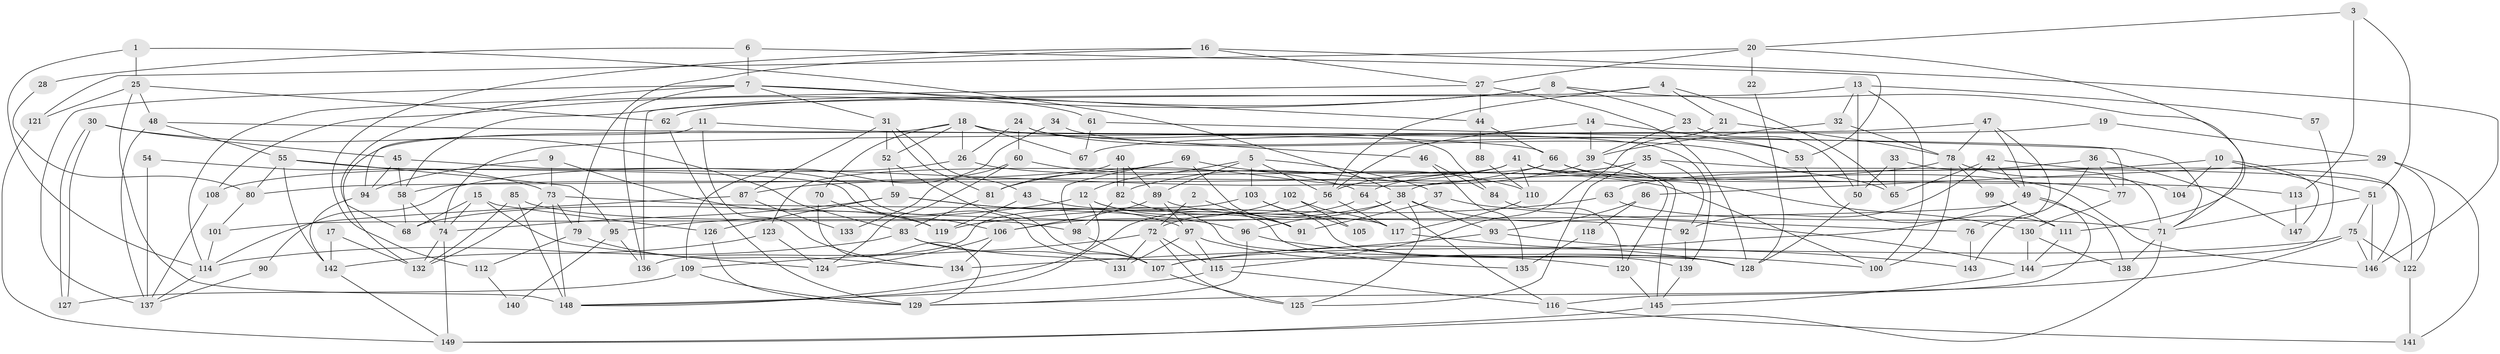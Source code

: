 // coarse degree distribution, {12: 0.03333333333333333, 5: 0.14444444444444443, 10: 0.011111111111111112, 17: 0.011111111111111112, 3: 0.2222222222222222, 8: 0.03333333333333333, 7: 0.044444444444444446, 9: 0.022222222222222223, 4: 0.25555555555555554, 2: 0.1111111111111111, 13: 0.022222222222222223, 6: 0.07777777777777778, 14: 0.011111111111111112}
// Generated by graph-tools (version 1.1) at 2025/50/03/04/25 22:50:53]
// undirected, 149 vertices, 298 edges
graph export_dot {
  node [color=gray90,style=filled];
  1;
  2;
  3;
  4;
  5;
  6;
  7;
  8;
  9;
  10;
  11;
  12;
  13;
  14;
  15;
  16;
  17;
  18;
  19;
  20;
  21;
  22;
  23;
  24;
  25;
  26;
  27;
  28;
  29;
  30;
  31;
  32;
  33;
  34;
  35;
  36;
  37;
  38;
  39;
  40;
  41;
  42;
  43;
  44;
  45;
  46;
  47;
  48;
  49;
  50;
  51;
  52;
  53;
  54;
  55;
  56;
  57;
  58;
  59;
  60;
  61;
  62;
  63;
  64;
  65;
  66;
  67;
  68;
  69;
  70;
  71;
  72;
  73;
  74;
  75;
  76;
  77;
  78;
  79;
  80;
  81;
  82;
  83;
  84;
  85;
  86;
  87;
  88;
  89;
  90;
  91;
  92;
  93;
  94;
  95;
  96;
  97;
  98;
  99;
  100;
  101;
  102;
  103;
  104;
  105;
  106;
  107;
  108;
  109;
  110;
  111;
  112;
  113;
  114;
  115;
  116;
  117;
  118;
  119;
  120;
  121;
  122;
  123;
  124;
  125;
  126;
  127;
  128;
  129;
  130;
  131;
  132;
  133;
  134;
  135;
  136;
  137;
  138;
  139;
  140;
  141;
  142;
  143;
  144;
  145;
  146;
  147;
  148;
  149;
  1 -- 25;
  1 -- 114;
  1 -- 38;
  2 -- 72;
  2 -- 91;
  3 -- 51;
  3 -- 20;
  3 -- 113;
  4 -- 136;
  4 -- 56;
  4 -- 21;
  4 -- 65;
  5 -- 56;
  5 -- 89;
  5 -- 12;
  5 -- 37;
  5 -- 103;
  6 -- 7;
  6 -- 53;
  6 -- 28;
  7 -- 31;
  7 -- 68;
  7 -- 44;
  7 -- 61;
  7 -- 136;
  7 -- 137;
  8 -- 58;
  8 -- 71;
  8 -- 23;
  8 -- 108;
  9 -- 73;
  9 -- 94;
  9 -- 119;
  10 -- 147;
  10 -- 38;
  10 -- 51;
  10 -- 104;
  11 -- 134;
  11 -- 94;
  11 -- 66;
  12 -- 91;
  12 -- 95;
  12 -- 135;
  12 -- 148;
  13 -- 50;
  13 -- 32;
  13 -- 57;
  13 -- 62;
  13 -- 100;
  14 -- 56;
  14 -- 39;
  14 -- 53;
  15 -- 126;
  15 -- 68;
  15 -- 74;
  15 -- 124;
  16 -- 27;
  16 -- 146;
  16 -- 79;
  16 -- 112;
  17 -- 142;
  17 -- 132;
  18 -- 26;
  18 -- 70;
  18 -- 46;
  18 -- 52;
  18 -- 67;
  18 -- 132;
  18 -- 139;
  19 -- 29;
  19 -- 67;
  20 -- 121;
  20 -- 27;
  20 -- 22;
  20 -- 111;
  21 -- 115;
  21 -- 78;
  22 -- 128;
  23 -- 50;
  23 -- 39;
  24 -- 65;
  24 -- 26;
  24 -- 60;
  24 -- 84;
  25 -- 148;
  25 -- 62;
  25 -- 48;
  25 -- 121;
  26 -- 100;
  26 -- 108;
  27 -- 44;
  27 -- 128;
  27 -- 114;
  28 -- 80;
  29 -- 122;
  29 -- 141;
  29 -- 86;
  30 -- 83;
  30 -- 127;
  30 -- 127;
  30 -- 45;
  31 -- 87;
  31 -- 52;
  31 -- 43;
  31 -- 81;
  32 -- 78;
  32 -- 39;
  33 -- 65;
  33 -- 71;
  33 -- 50;
  34 -- 53;
  34 -- 109;
  35 -- 125;
  35 -- 92;
  35 -- 56;
  35 -- 64;
  35 -- 122;
  36 -- 77;
  36 -- 63;
  36 -- 143;
  36 -- 147;
  37 -- 91;
  37 -- 76;
  38 -- 144;
  38 -- 68;
  38 -- 93;
  38 -- 96;
  38 -- 125;
  39 -- 82;
  39 -- 145;
  40 -- 80;
  40 -- 82;
  40 -- 82;
  40 -- 89;
  41 -- 58;
  41 -- 120;
  41 -- 90;
  41 -- 110;
  41 -- 113;
  41 -- 146;
  42 -- 49;
  42 -- 146;
  42 -- 65;
  42 -- 92;
  43 -- 128;
  43 -- 119;
  44 -- 66;
  44 -- 88;
  45 -- 107;
  45 -- 58;
  45 -- 94;
  46 -- 84;
  46 -- 135;
  47 -- 49;
  47 -- 74;
  47 -- 76;
  47 -- 78;
  48 -- 137;
  48 -- 55;
  48 -- 77;
  49 -- 116;
  49 -- 107;
  49 -- 101;
  49 -- 138;
  50 -- 128;
  51 -- 71;
  51 -- 75;
  51 -- 146;
  52 -- 59;
  52 -- 107;
  53 -- 111;
  54 -- 137;
  54 -- 73;
  55 -- 106;
  55 -- 80;
  55 -- 95;
  55 -- 142;
  56 -- 148;
  56 -- 117;
  57 -- 144;
  58 -- 74;
  58 -- 68;
  59 -- 97;
  59 -- 96;
  59 -- 74;
  59 -- 126;
  60 -- 124;
  60 -- 64;
  60 -- 133;
  61 -- 71;
  61 -- 67;
  62 -- 129;
  63 -- 119;
  63 -- 71;
  64 -- 72;
  64 -- 116;
  66 -- 123;
  66 -- 77;
  66 -- 81;
  66 -- 130;
  69 -- 81;
  69 -- 98;
  69 -- 91;
  69 -- 110;
  70 -- 129;
  70 -- 119;
  71 -- 149;
  71 -- 138;
  72 -- 125;
  72 -- 109;
  72 -- 115;
  72 -- 131;
  73 -- 132;
  73 -- 117;
  73 -- 79;
  73 -- 148;
  74 -- 132;
  74 -- 149;
  75 -- 146;
  75 -- 107;
  75 -- 122;
  75 -- 129;
  76 -- 143;
  77 -- 130;
  78 -- 87;
  78 -- 99;
  78 -- 100;
  78 -- 104;
  79 -- 112;
  79 -- 134;
  80 -- 101;
  81 -- 83;
  82 -- 98;
  82 -- 91;
  83 -- 131;
  83 -- 114;
  83 -- 128;
  84 -- 120;
  85 -- 148;
  85 -- 132;
  85 -- 98;
  86 -- 93;
  86 -- 118;
  87 -- 114;
  87 -- 133;
  88 -- 110;
  89 -- 92;
  89 -- 97;
  89 -- 106;
  90 -- 137;
  92 -- 139;
  93 -- 143;
  93 -- 134;
  94 -- 142;
  95 -- 136;
  95 -- 140;
  96 -- 100;
  96 -- 129;
  97 -- 115;
  97 -- 120;
  97 -- 131;
  98 -- 107;
  99 -- 111;
  101 -- 114;
  102 -- 117;
  102 -- 106;
  102 -- 105;
  103 -- 136;
  103 -- 105;
  103 -- 139;
  106 -- 134;
  106 -- 124;
  107 -- 125;
  108 -- 137;
  109 -- 129;
  109 -- 127;
  110 -- 117;
  111 -- 144;
  112 -- 140;
  113 -- 147;
  114 -- 137;
  115 -- 148;
  115 -- 116;
  116 -- 141;
  117 -- 128;
  118 -- 135;
  120 -- 145;
  121 -- 149;
  122 -- 141;
  123 -- 142;
  123 -- 124;
  126 -- 129;
  130 -- 138;
  130 -- 144;
  139 -- 145;
  142 -- 149;
  144 -- 145;
  145 -- 149;
}
